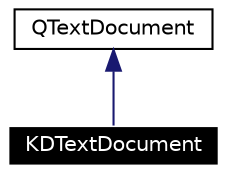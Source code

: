 digraph G
{
  edge [fontname="Helvetica",fontsize=10,labelfontname="Helvetica",labelfontsize=10];
  node [fontname="Helvetica",fontsize=10,shape=record];
  Node4 [label="KDTextDocument",height=0.2,width=0.4,color="white", fillcolor="black", style="filled" fontcolor="white"];
  Node5 -> Node4 [dir=back,color="midnightblue",fontsize=10,style="solid",fontname="Helvetica"];
  Node5 [label="QTextDocument",height=0.2,width=0.4,color="black",URL="$class_q_text_document.html"];
}

